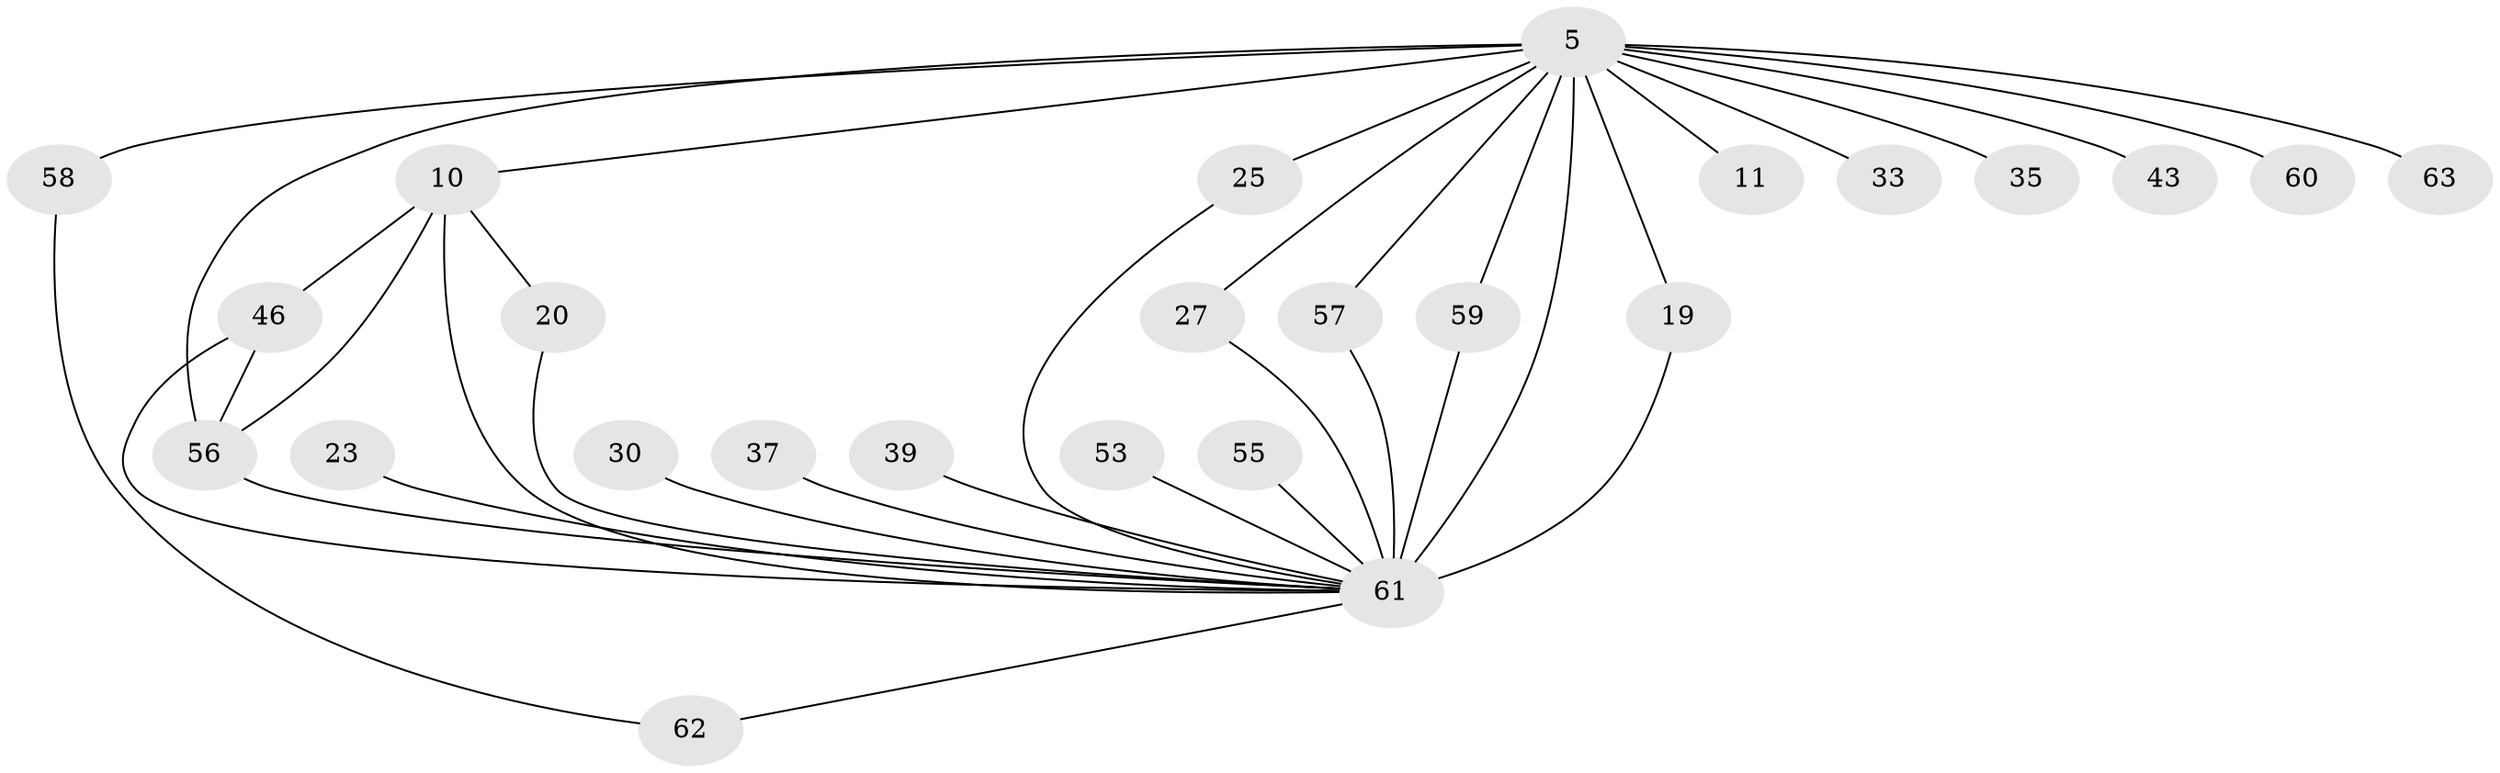 // original degree distribution, {16: 0.031746031746031744, 21: 0.031746031746031744, 17: 0.015873015873015872, 24: 0.015873015873015872, 18: 0.015873015873015872, 13: 0.015873015873015872, 12: 0.031746031746031744, 2: 0.5714285714285714, 6: 0.015873015873015872, 4: 0.09523809523809523, 3: 0.15873015873015872}
// Generated by graph-tools (version 1.1) at 2025/48/03/04/25 21:48:00]
// undirected, 25 vertices, 36 edges
graph export_dot {
graph [start="1"]
  node [color=gray90,style=filled];
  5 [super="+2+3"];
  10 [super="+9"];
  11;
  19;
  20;
  23;
  25 [super="+18"];
  27;
  30;
  33;
  35;
  37 [super="+17+26"];
  39;
  43;
  46 [super="+32"];
  53;
  55;
  56 [super="+50+42"];
  57;
  58 [super="+44"];
  59 [super="+54"];
  60;
  61 [super="+45+38+41+52"];
  62;
  63;
  5 -- 10 [weight=8];
  5 -- 11 [weight=2];
  5 -- 19;
  5 -- 27;
  5 -- 33 [weight=2];
  5 -- 35 [weight=2];
  5 -- 57;
  5 -- 43;
  5 -- 58 [weight=3];
  5 -- 60 [weight=2];
  5 -- 61 [weight=29];
  5 -- 59 [weight=2];
  5 -- 63 [weight=2];
  5 -- 25 [weight=2];
  5 -- 56 [weight=4];
  10 -- 20;
  10 -- 56;
  10 -- 46 [weight=2];
  10 -- 61 [weight=10];
  19 -- 61;
  20 -- 61;
  23 -- 61 [weight=2];
  25 -- 61;
  27 -- 61;
  30 -- 61 [weight=2];
  37 -- 61 [weight=4];
  39 -- 61 [weight=2];
  46 -- 61 [weight=4];
  46 -- 56;
  53 -- 61 [weight=2];
  55 -- 61 [weight=2];
  56 -- 61;
  57 -- 61;
  58 -- 62;
  59 -- 61 [weight=2];
  61 -- 62;
}
